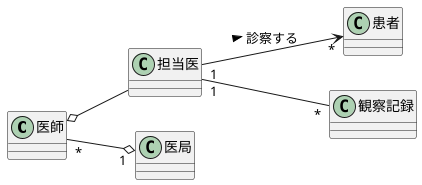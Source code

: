 @startuml クラス図
left to right direction
    class 医師{

    }
    class 担当医{

    }
    class 患者{

    }
    class 観察記録{

    }
    class 医局{

    }
    担当医"1" --> "*"患者:診察する >
    医師 o-- 担当医
    担当医"1" -- "*"観察記録
    医師"*" --o "1"医局
@enduml